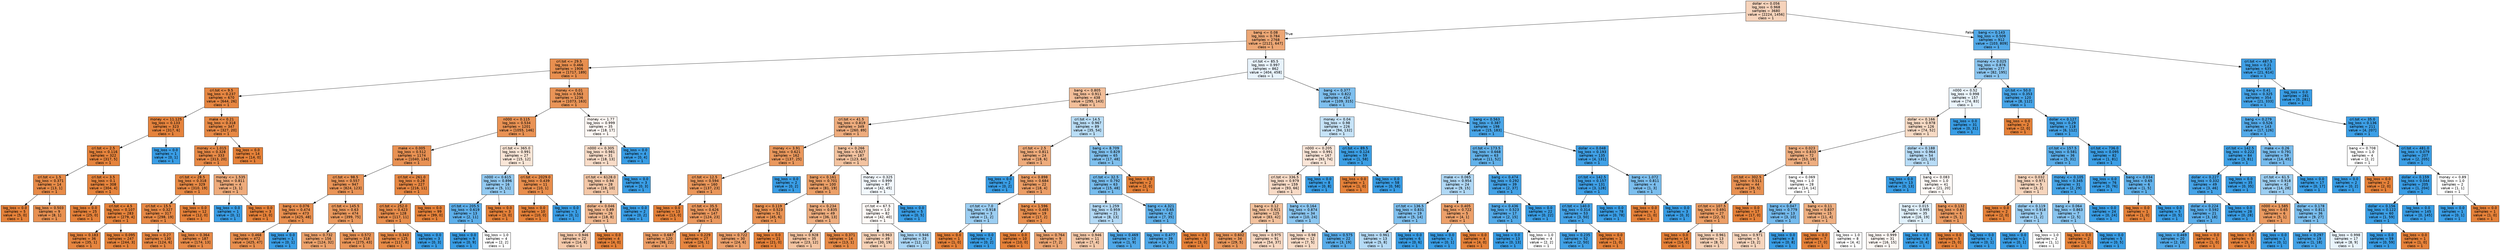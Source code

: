 digraph Tree {
node [shape=box, style="filled", color="black", fontname="helvetica"] ;
edge [fontname="helvetica"] ;
0 [label="dollar <= 0.056\nlog_loss = 0.968\nsamples = 3680\nvalue = [2224, 1456]\nclass = 1", fillcolor="#f6d3bb"] ;
1 [label="bang <= 0.08\nlog_loss = 0.784\nsamples = 2768\nvalue = [2121, 647]\nclass = 1", fillcolor="#eda775"] ;
0 -> 1 [labeldistance=2.5, labelangle=45, headlabel="True"] ;
2 [label="crl.tot <= 29.5\nlog_loss = 0.466\nsamples = 1906\nvalue = [1717, 189]\nclass = 1", fillcolor="#e88f4f"] ;
1 -> 2 ;
3 [label="crl.tot <= 9.5\nlog_loss = 0.237\nsamples = 670\nvalue = [644, 26]\nclass = 1", fillcolor="#e68641"] ;
2 -> 3 ;
4 [label="money <= 11.125\nlog_loss = 0.133\nsamples = 323\nvalue = [317, 6]\nclass = 1", fillcolor="#e5833d"] ;
3 -> 4 ;
5 [label="crl.tot <= 2.5\nlog_loss = 0.116\nsamples = 322\nvalue = [317, 5]\nclass = 1", fillcolor="#e5833c"] ;
4 -> 5 ;
6 [label="crl.tot <= 1.5\nlog_loss = 0.371\nsamples = 14\nvalue = [13, 1]\nclass = 1", fillcolor="#e78b48"] ;
5 -> 6 ;
7 [label="log_loss = 0.0\nsamples = 5\nvalue = [5, 0]\nclass = 1", fillcolor="#e58139"] ;
6 -> 7 ;
8 [label="log_loss = 0.503\nsamples = 9\nvalue = [8, 1]\nclass = 1", fillcolor="#e89152"] ;
6 -> 8 ;
9 [label="crl.tot <= 3.5\nlog_loss = 0.1\nsamples = 308\nvalue = [304, 4]\nclass = 1", fillcolor="#e5833c"] ;
5 -> 9 ;
10 [label="log_loss = 0.0\nsamples = 25\nvalue = [25, 0]\nclass = 1", fillcolor="#e58139"] ;
9 -> 10 ;
11 [label="crl.tot <= 4.5\nlog_loss = 0.107\nsamples = 283\nvalue = [279, 4]\nclass = 1", fillcolor="#e5833c"] ;
9 -> 11 ;
12 [label="log_loss = 0.183\nsamples = 36\nvalue = [35, 1]\nclass = 1", fillcolor="#e6853f"] ;
11 -> 12 ;
13 [label="log_loss = 0.095\nsamples = 247\nvalue = [244, 3]\nclass = 1", fillcolor="#e5833b"] ;
11 -> 13 ;
14 [label="log_loss = 0.0\nsamples = 1\nvalue = [0, 1]\nclass = 1", fillcolor="#399de5"] ;
4 -> 14 ;
15 [label="make <= 0.21\nlog_loss = 0.318\nsamples = 347\nvalue = [327, 20]\nclass = 1", fillcolor="#e78945"] ;
3 -> 15 ;
16 [label="money <= 1.015\nlog_loss = 0.328\nsamples = 333\nvalue = [313, 20]\nclass = 1", fillcolor="#e78946"] ;
15 -> 16 ;
17 [label="crl.tot <= 28.5\nlog_loss = 0.318\nsamples = 329\nvalue = [310, 19]\nclass = 1", fillcolor="#e78945"] ;
16 -> 17 ;
18 [label="crl.tot <= 15.5\nlog_loss = 0.327\nsamples = 317\nvalue = [298, 19]\nclass = 1", fillcolor="#e78946"] ;
17 -> 18 ;
19 [label="log_loss = 0.27\nsamples = 130\nvalue = [124, 6]\nclass = 1", fillcolor="#e68743"] ;
18 -> 19 ;
20 [label="log_loss = 0.364\nsamples = 187\nvalue = [174, 13]\nclass = 1", fillcolor="#e78a48"] ;
18 -> 20 ;
21 [label="log_loss = 0.0\nsamples = 12\nvalue = [12, 0]\nclass = 1", fillcolor="#e58139"] ;
17 -> 21 ;
22 [label="money <= 1.535\nlog_loss = 0.811\nsamples = 4\nvalue = [3, 1]\nclass = 1", fillcolor="#eeab7b"] ;
16 -> 22 ;
23 [label="log_loss = 0.0\nsamples = 1\nvalue = [0, 1]\nclass = 1", fillcolor="#399de5"] ;
22 -> 23 ;
24 [label="log_loss = 0.0\nsamples = 3\nvalue = [3, 0]\nclass = 1", fillcolor="#e58139"] ;
22 -> 24 ;
25 [label="log_loss = 0.0\nsamples = 14\nvalue = [14, 0]\nclass = 1", fillcolor="#e58139"] ;
15 -> 25 ;
26 [label="money <= 0.01\nlog_loss = 0.563\nsamples = 1236\nvalue = [1073, 163]\nclass = 1", fillcolor="#e99457"] ;
2 -> 26 ;
27 [label="n000 <= 0.115\nlog_loss = 0.534\nsamples = 1201\nvalue = [1055, 146]\nclass = 1", fillcolor="#e99254"] ;
26 -> 27 ;
28 [label="make <= 0.005\nlog_loss = 0.512\nsamples = 1174\nvalue = [1040, 134]\nclass = 1", fillcolor="#e89153"] ;
27 -> 28 ;
29 [label="crl.tot <= 98.5\nlog_loss = 0.557\nsamples = 947\nvalue = [824, 123]\nclass = 1", fillcolor="#e99457"] ;
28 -> 29 ;
30 [label="bang <= 0.076\nlog_loss = 0.474\nsamples = 473\nvalue = [425, 48]\nclass = 1", fillcolor="#e88f4f"] ;
29 -> 30 ;
31 [label="log_loss = 0.468\nsamples = 472\nvalue = [425, 47]\nclass = 1", fillcolor="#e88f4f"] ;
30 -> 31 ;
32 [label="log_loss = 0.0\nsamples = 1\nvalue = [0, 1]\nclass = 1", fillcolor="#399de5"] ;
30 -> 32 ;
33 [label="crl.tot <= 145.5\nlog_loss = 0.63\nsamples = 474\nvalue = [399, 75]\nclass = 1", fillcolor="#ea995e"] ;
29 -> 33 ;
34 [label="log_loss = 0.732\nsamples = 156\nvalue = [124, 32]\nclass = 1", fillcolor="#eca26c"] ;
33 -> 34 ;
35 [label="log_loss = 0.572\nsamples = 318\nvalue = [275, 43]\nclass = 1", fillcolor="#e99558"] ;
33 -> 35 ;
36 [label="crl.tot <= 261.0\nlog_loss = 0.28\nsamples = 227\nvalue = [216, 11]\nclass = 1", fillcolor="#e68743"] ;
28 -> 36 ;
37 [label="crl.tot <= 252.0\nlog_loss = 0.423\nsamples = 128\nvalue = [117, 11]\nclass = 1", fillcolor="#e78d4c"] ;
36 -> 37 ;
38 [label="log_loss = 0.343\nsamples = 125\nvalue = [117, 8]\nclass = 1", fillcolor="#e78a47"] ;
37 -> 38 ;
39 [label="log_loss = 0.0\nsamples = 3\nvalue = [0, 3]\nclass = 1", fillcolor="#399de5"] ;
37 -> 39 ;
40 [label="log_loss = 0.0\nsamples = 99\nvalue = [99, 0]\nclass = 1", fillcolor="#e58139"] ;
36 -> 40 ;
41 [label="crl.tot <= 365.0\nlog_loss = 0.991\nsamples = 27\nvalue = [15, 12]\nclass = 1", fillcolor="#fae6d7"] ;
27 -> 41 ;
42 [label="n000 <= 0.615\nlog_loss = 0.896\nsamples = 16\nvalue = [5, 11]\nclass = 1", fillcolor="#93caf1"] ;
41 -> 42 ;
43 [label="crl.tot <= 205.5\nlog_loss = 0.619\nsamples = 13\nvalue = [2, 11]\nclass = 1", fillcolor="#5dafea"] ;
42 -> 43 ;
44 [label="log_loss = 0.0\nsamples = 9\nvalue = [0, 9]\nclass = 1", fillcolor="#399de5"] ;
43 -> 44 ;
45 [label="log_loss = 1.0\nsamples = 4\nvalue = [2, 2]\nclass = 1", fillcolor="#ffffff"] ;
43 -> 45 ;
46 [label="log_loss = 0.0\nsamples = 3\nvalue = [3, 0]\nclass = 1", fillcolor="#e58139"] ;
42 -> 46 ;
47 [label="crl.tot <= 2029.0\nlog_loss = 0.439\nsamples = 11\nvalue = [10, 1]\nclass = 1", fillcolor="#e88e4d"] ;
41 -> 47 ;
48 [label="log_loss = 0.0\nsamples = 10\nvalue = [10, 0]\nclass = 1", fillcolor="#e58139"] ;
47 -> 48 ;
49 [label="log_loss = 0.0\nsamples = 1\nvalue = [0, 1]\nclass = 1", fillcolor="#399de5"] ;
47 -> 49 ;
50 [label="money <= 1.77\nlog_loss = 0.999\nsamples = 35\nvalue = [18, 17]\nclass = 1", fillcolor="#fef8f4"] ;
26 -> 50 ;
51 [label="n000 <= 0.305\nlog_loss = 0.981\nsamples = 31\nvalue = [18, 13]\nclass = 1", fillcolor="#f8dcc8"] ;
50 -> 51 ;
52 [label="crl.tot <= 6128.0\nlog_loss = 0.94\nsamples = 28\nvalue = [18, 10]\nclass = 1", fillcolor="#f3c7a7"] ;
51 -> 52 ;
53 [label="dollar <= 0.046\nlog_loss = 0.89\nsamples = 26\nvalue = [18, 8]\nclass = 1", fillcolor="#f1b991"] ;
52 -> 53 ;
54 [label="log_loss = 0.946\nsamples = 22\nvalue = [14, 8]\nclass = 1", fillcolor="#f4c9aa"] ;
53 -> 54 ;
55 [label="log_loss = 0.0\nsamples = 4\nvalue = [4, 0]\nclass = 1", fillcolor="#e58139"] ;
53 -> 55 ;
56 [label="log_loss = 0.0\nsamples = 2\nvalue = [0, 2]\nclass = 1", fillcolor="#399de5"] ;
52 -> 56 ;
57 [label="log_loss = 0.0\nsamples = 3\nvalue = [0, 3]\nclass = 1", fillcolor="#399de5"] ;
51 -> 57 ;
58 [label="log_loss = 0.0\nsamples = 4\nvalue = [0, 4]\nclass = 1", fillcolor="#399de5"] ;
50 -> 58 ;
59 [label="crl.tot <= 85.5\nlog_loss = 0.997\nsamples = 862\nvalue = [404, 458]\nclass = 1", fillcolor="#e8f3fc"] ;
1 -> 59 ;
60 [label="bang <= 0.805\nlog_loss = 0.911\nsamples = 438\nvalue = [295, 143]\nclass = 1", fillcolor="#f2be99"] ;
59 -> 60 ;
61 [label="crl.tot <= 41.5\nlog_loss = 0.819\nsamples = 349\nvalue = [260, 89]\nclass = 1", fillcolor="#eeac7d"] ;
60 -> 61 ;
62 [label="money <= 3.91\nlog_loss = 0.621\nsamples = 162\nvalue = [137, 25]\nclass = 1", fillcolor="#ea985d"] ;
61 -> 62 ;
63 [label="crl.tot <= 12.5\nlog_loss = 0.594\nsamples = 160\nvalue = [137, 23]\nclass = 1", fillcolor="#e9965a"] ;
62 -> 63 ;
64 [label="log_loss = 0.0\nsamples = 13\nvalue = [13, 0]\nclass = 1", fillcolor="#e58139"] ;
63 -> 64 ;
65 [label="crl.tot <= 35.5\nlog_loss = 0.626\nsamples = 147\nvalue = [124, 23]\nclass = 1", fillcolor="#ea985e"] ;
63 -> 65 ;
66 [label="log_loss = 0.687\nsamples = 120\nvalue = [98, 22]\nclass = 1", fillcolor="#eb9d65"] ;
65 -> 66 ;
67 [label="log_loss = 0.229\nsamples = 27\nvalue = [26, 1]\nclass = 1", fillcolor="#e68641"] ;
65 -> 67 ;
68 [label="log_loss = 0.0\nsamples = 2\nvalue = [0, 2]\nclass = 1", fillcolor="#399de5"] ;
62 -> 68 ;
69 [label="bang <= 0.266\nlog_loss = 0.927\nsamples = 187\nvalue = [123, 64]\nclass = 1", fillcolor="#f3c3a0"] ;
61 -> 69 ;
70 [label="bang <= 0.161\nlog_loss = 0.701\nsamples = 100\nvalue = [81, 19]\nclass = 1", fillcolor="#eb9f67"] ;
69 -> 70 ;
71 [label="bang <= 0.119\nlog_loss = 0.523\nsamples = 51\nvalue = [45, 6]\nclass = 1", fillcolor="#e89253"] ;
70 -> 71 ;
72 [label="log_loss = 0.722\nsamples = 30\nvalue = [24, 6]\nclass = 1", fillcolor="#eca06a"] ;
71 -> 72 ;
73 [label="log_loss = 0.0\nsamples = 21\nvalue = [21, 0]\nclass = 1", fillcolor="#e58139"] ;
71 -> 73 ;
74 [label="bang <= 0.234\nlog_loss = 0.835\nsamples = 49\nvalue = [36, 13]\nclass = 1", fillcolor="#eeae80"] ;
70 -> 74 ;
75 [label="log_loss = 0.928\nsamples = 35\nvalue = [23, 12]\nclass = 1", fillcolor="#f3c3a0"] ;
74 -> 75 ;
76 [label="log_loss = 0.371\nsamples = 14\nvalue = [13, 1]\nclass = 1", fillcolor="#e78b48"] ;
74 -> 76 ;
77 [label="money <= 0.325\nlog_loss = 0.999\nsamples = 87\nvalue = [42, 45]\nclass = 1", fillcolor="#f2f8fd"] ;
69 -> 77 ;
78 [label="crl.tot <= 67.5\nlog_loss = 1.0\nsamples = 82\nvalue = [42, 40]\nclass = 1", fillcolor="#fef9f6"] ;
77 -> 78 ;
79 [label="log_loss = 0.963\nsamples = 49\nvalue = [30, 19]\nclass = 1", fillcolor="#f5d1b6"] ;
78 -> 79 ;
80 [label="log_loss = 0.946\nsamples = 33\nvalue = [12, 21]\nclass = 1", fillcolor="#aad5f4"] ;
78 -> 80 ;
81 [label="log_loss = 0.0\nsamples = 5\nvalue = [0, 5]\nclass = 1", fillcolor="#399de5"] ;
77 -> 81 ;
82 [label="crl.tot <= 14.5\nlog_loss = 0.967\nsamples = 89\nvalue = [35, 54]\nclass = 1", fillcolor="#b9ddf6"] ;
60 -> 82 ;
83 [label="crl.tot <= 2.5\nlog_loss = 0.811\nsamples = 24\nvalue = [18, 6]\nclass = 1", fillcolor="#eeab7b"] ;
82 -> 83 ;
84 [label="log_loss = 0.0\nsamples = 2\nvalue = [0, 2]\nclass = 1", fillcolor="#399de5"] ;
83 -> 84 ;
85 [label="bang <= 0.898\nlog_loss = 0.684\nsamples = 22\nvalue = [18, 4]\nclass = 1", fillcolor="#eb9d65"] ;
83 -> 85 ;
86 [label="crl.tot <= 7.0\nlog_loss = 0.918\nsamples = 3\nvalue = [1, 2]\nclass = 1", fillcolor="#9ccef2"] ;
85 -> 86 ;
87 [label="log_loss = 0.0\nsamples = 1\nvalue = [1, 0]\nclass = 1", fillcolor="#e58139"] ;
86 -> 87 ;
88 [label="log_loss = 0.0\nsamples = 2\nvalue = [0, 2]\nclass = 1", fillcolor="#399de5"] ;
86 -> 88 ;
89 [label="bang <= 1.596\nlog_loss = 0.485\nsamples = 19\nvalue = [17, 2]\nclass = 1", fillcolor="#e89050"] ;
85 -> 89 ;
90 [label="log_loss = 0.0\nsamples = 10\nvalue = [10, 0]\nclass = 1", fillcolor="#e58139"] ;
89 -> 90 ;
91 [label="log_loss = 0.764\nsamples = 9\nvalue = [7, 2]\nclass = 1", fillcolor="#eca572"] ;
89 -> 91 ;
92 [label="bang <= 8.709\nlog_loss = 0.829\nsamples = 65\nvalue = [17, 48]\nclass = 1", fillcolor="#7fc0ee"] ;
82 -> 92 ;
93 [label="crl.tot <= 32.5\nlog_loss = 0.792\nsamples = 63\nvalue = [15, 48]\nclass = 1", fillcolor="#77bced"] ;
92 -> 93 ;
94 [label="bang <= 1.259\nlog_loss = 0.959\nsamples = 21\nvalue = [8, 13]\nclass = 1", fillcolor="#b3d9f5"] ;
93 -> 94 ;
95 [label="log_loss = 0.946\nsamples = 11\nvalue = [7, 4]\nclass = 1", fillcolor="#f4c9aa"] ;
94 -> 95 ;
96 [label="log_loss = 0.469\nsamples = 10\nvalue = [1, 9]\nclass = 1", fillcolor="#4fa8e8"] ;
94 -> 96 ;
97 [label="bang <= 4.321\nlog_loss = 0.65\nsamples = 42\nvalue = [7, 35]\nclass = 1", fillcolor="#61b1ea"] ;
93 -> 97 ;
98 [label="log_loss = 0.477\nsamples = 39\nvalue = [4, 35]\nclass = 1", fillcolor="#50a8e8"] ;
97 -> 98 ;
99 [label="log_loss = 0.0\nsamples = 3\nvalue = [3, 0]\nclass = 1", fillcolor="#e58139"] ;
97 -> 99 ;
100 [label="log_loss = 0.0\nsamples = 2\nvalue = [2, 0]\nclass = 1", fillcolor="#e58139"] ;
92 -> 100 ;
101 [label="bang <= 0.377\nlog_loss = 0.822\nsamples = 424\nvalue = [109, 315]\nclass = 1", fillcolor="#7ebfee"] ;
59 -> 101 ;
102 [label="money <= 0.04\nlog_loss = 0.98\nsamples = 226\nvalue = [94, 132]\nclass = 1", fillcolor="#c6e3f8"] ;
101 -> 102 ;
103 [label="n000 <= 0.205\nlog_loss = 0.991\nsamples = 167\nvalue = [93, 74]\nclass = 1", fillcolor="#fae5d7"] ;
102 -> 103 ;
104 [label="crl.tot <= 336.5\nlog_loss = 0.979\nsamples = 159\nvalue = [93, 66]\nclass = 1", fillcolor="#f7dac6"] ;
103 -> 104 ;
105 [label="bang <= 0.12\nlog_loss = 0.921\nsamples = 125\nvalue = [83, 42]\nclass = 1", fillcolor="#f2c19d"] ;
104 -> 105 ;
106 [label="log_loss = 0.602\nsamples = 34\nvalue = [29, 5]\nclass = 1", fillcolor="#e9975b"] ;
105 -> 106 ;
107 [label="log_loss = 0.975\nsamples = 91\nvalue = [54, 37]\nclass = 1", fillcolor="#f7d7c1"] ;
105 -> 107 ;
108 [label="bang <= 0.164\nlog_loss = 0.874\nsamples = 34\nvalue = [10, 24]\nclass = 1", fillcolor="#8bc6f0"] ;
104 -> 108 ;
109 [label="log_loss = 0.98\nsamples = 12\nvalue = [7, 5]\nclass = 1", fillcolor="#f8dbc6"] ;
108 -> 109 ;
110 [label="log_loss = 0.575\nsamples = 22\nvalue = [3, 19]\nclass = 1", fillcolor="#58ace9"] ;
108 -> 110 ;
111 [label="log_loss = 0.0\nsamples = 8\nvalue = [0, 8]\nclass = 1", fillcolor="#399de5"] ;
103 -> 111 ;
112 [label="crl.tot <= 89.5\nlog_loss = 0.124\nsamples = 59\nvalue = [1, 58]\nclass = 1", fillcolor="#3c9fe5"] ;
102 -> 112 ;
113 [label="log_loss = 0.0\nsamples = 1\nvalue = [1, 0]\nclass = 1", fillcolor="#e58139"] ;
112 -> 113 ;
114 [label="log_loss = 0.0\nsamples = 58\nvalue = [0, 58]\nclass = 1", fillcolor="#399de5"] ;
112 -> 114 ;
115 [label="bang <= 0.563\nlog_loss = 0.387\nsamples = 198\nvalue = [15, 183]\nclass = 1", fillcolor="#49a5e7"] ;
101 -> 115 ;
116 [label="crl.tot <= 173.5\nlog_loss = 0.668\nsamples = 63\nvalue = [11, 52]\nclass = 1", fillcolor="#63b2ea"] ;
115 -> 116 ;
117 [label="make <= 0.065\nlog_loss = 0.954\nsamples = 24\nvalue = [9, 15]\nclass = 1", fillcolor="#b0d8f5"] ;
116 -> 117 ;
118 [label="crl.tot <= 136.5\nlog_loss = 0.831\nsamples = 19\nvalue = [5, 14]\nclass = 1", fillcolor="#80c0ee"] ;
117 -> 118 ;
119 [label="log_loss = 0.961\nsamples = 13\nvalue = [5, 8]\nclass = 1", fillcolor="#b5daf5"] ;
118 -> 119 ;
120 [label="log_loss = 0.0\nsamples = 6\nvalue = [0, 6]\nclass = 1", fillcolor="#399de5"] ;
118 -> 120 ;
121 [label="bang <= 0.405\nlog_loss = 0.722\nsamples = 5\nvalue = [4, 1]\nclass = 1", fillcolor="#eca06a"] ;
117 -> 121 ;
122 [label="log_loss = 0.0\nsamples = 1\nvalue = [0, 1]\nclass = 1", fillcolor="#399de5"] ;
121 -> 122 ;
123 [label="log_loss = 0.0\nsamples = 4\nvalue = [4, 0]\nclass = 1", fillcolor="#e58139"] ;
121 -> 123 ;
124 [label="bang <= 0.474\nlog_loss = 0.292\nsamples = 39\nvalue = [2, 37]\nclass = 1", fillcolor="#44a2e6"] ;
116 -> 124 ;
125 [label="bang <= 0.436\nlog_loss = 0.523\nsamples = 17\nvalue = [2, 15]\nclass = 1", fillcolor="#53aae8"] ;
124 -> 125 ;
126 [label="log_loss = 0.0\nsamples = 13\nvalue = [0, 13]\nclass = 1", fillcolor="#399de5"] ;
125 -> 126 ;
127 [label="log_loss = 1.0\nsamples = 4\nvalue = [2, 2]\nclass = 1", fillcolor="#ffffff"] ;
125 -> 127 ;
128 [label="log_loss = 0.0\nsamples = 22\nvalue = [0, 22]\nclass = 1", fillcolor="#399de5"] ;
124 -> 128 ;
129 [label="dollar <= 0.048\nlog_loss = 0.193\nsamples = 135\nvalue = [4, 131]\nclass = 1", fillcolor="#3fa0e6"] ;
115 -> 129 ;
130 [label="crl.tot <= 142.5\nlog_loss = 0.157\nsamples = 131\nvalue = [3, 128]\nclass = 1", fillcolor="#3e9fe6"] ;
129 -> 130 ;
131 [label="crl.tot <= 140.0\nlog_loss = 0.314\nsamples = 53\nvalue = [3, 50]\nclass = 1", fillcolor="#45a3e7"] ;
130 -> 131 ;
132 [label="log_loss = 0.235\nsamples = 52\nvalue = [2, 50]\nclass = 1", fillcolor="#41a1e6"] ;
131 -> 132 ;
133 [label="log_loss = 0.0\nsamples = 1\nvalue = [1, 0]\nclass = 1", fillcolor="#e58139"] ;
131 -> 133 ;
134 [label="log_loss = 0.0\nsamples = 78\nvalue = [0, 78]\nclass = 1", fillcolor="#399de5"] ;
130 -> 134 ;
135 [label="bang <= 1.072\nlog_loss = 0.811\nsamples = 4\nvalue = [1, 3]\nclass = 1", fillcolor="#7bbeee"] ;
129 -> 135 ;
136 [label="log_loss = 0.0\nsamples = 1\nvalue = [1, 0]\nclass = 1", fillcolor="#e58139"] ;
135 -> 136 ;
137 [label="log_loss = 0.0\nsamples = 3\nvalue = [0, 3]\nclass = 1", fillcolor="#399de5"] ;
135 -> 137 ;
138 [label="bang <= 0.143\nlog_loss = 0.509\nsamples = 912\nvalue = [103, 809]\nclass = 1", fillcolor="#52a9e8"] ;
0 -> 138 [labeldistance=2.5, labelangle=-45, headlabel="False"] ;
139 [label="money <= 0.025\nlog_loss = 0.876\nsamples = 277\nvalue = [82, 195]\nclass = 1", fillcolor="#8cc6f0"] ;
138 -> 139 ;
140 [label="n000 <= 0.52\nlog_loss = 0.998\nsamples = 157\nvalue = [74, 83]\nclass = 1", fillcolor="#eaf4fc"] ;
139 -> 140 ;
141 [label="dollar <= 0.166\nlog_loss = 0.978\nsamples = 126\nvalue = [74, 52]\nclass = 1", fillcolor="#f7dac4"] ;
140 -> 141 ;
142 [label="bang <= 0.023\nlog_loss = 0.833\nsamples = 72\nvalue = [53, 19]\nclass = 1", fillcolor="#eeae80"] ;
141 -> 142 ;
143 [label="crl.tot <= 302.5\nlog_loss = 0.511\nsamples = 44\nvalue = [39, 5]\nclass = 1", fillcolor="#e89152"] ;
142 -> 143 ;
144 [label="crl.tot <= 107.5\nlog_loss = 0.691\nsamples = 27\nvalue = [22, 5]\nclass = 1", fillcolor="#eb9e66"] ;
143 -> 144 ;
145 [label="log_loss = 0.0\nsamples = 14\nvalue = [14, 0]\nclass = 1", fillcolor="#e58139"] ;
144 -> 145 ;
146 [label="log_loss = 0.961\nsamples = 13\nvalue = [8, 5]\nclass = 1", fillcolor="#f5d0b5"] ;
144 -> 146 ;
147 [label="log_loss = 0.0\nsamples = 17\nvalue = [17, 0]\nclass = 1", fillcolor="#e58139"] ;
143 -> 147 ;
148 [label="bang <= 0.069\nlog_loss = 1.0\nsamples = 28\nvalue = [14, 14]\nclass = 1", fillcolor="#ffffff"] ;
142 -> 148 ;
149 [label="bang <= 0.047\nlog_loss = 0.779\nsamples = 13\nvalue = [3, 10]\nclass = 1", fillcolor="#74baed"] ;
148 -> 149 ;
150 [label="log_loss = 0.971\nsamples = 5\nvalue = [3, 2]\nclass = 1", fillcolor="#f6d5bd"] ;
149 -> 150 ;
151 [label="log_loss = 0.0\nsamples = 8\nvalue = [0, 8]\nclass = 1", fillcolor="#399de5"] ;
149 -> 151 ;
152 [label="bang <= 0.11\nlog_loss = 0.837\nsamples = 15\nvalue = [11, 4]\nclass = 1", fillcolor="#eeaf81"] ;
148 -> 152 ;
153 [label="log_loss = 0.0\nsamples = 7\nvalue = [7, 0]\nclass = 1", fillcolor="#e58139"] ;
152 -> 153 ;
154 [label="log_loss = 1.0\nsamples = 8\nvalue = [4, 4]\nclass = 1", fillcolor="#ffffff"] ;
152 -> 154 ;
155 [label="dollar <= 0.188\nlog_loss = 0.964\nsamples = 54\nvalue = [21, 33]\nclass = 1", fillcolor="#b7dbf6"] ;
141 -> 155 ;
156 [label="log_loss = 0.0\nsamples = 13\nvalue = [0, 13]\nclass = 1", fillcolor="#399de5"] ;
155 -> 156 ;
157 [label="bang <= 0.083\nlog_loss = 1.0\nsamples = 41\nvalue = [21, 20]\nclass = 1", fillcolor="#fef9f6"] ;
155 -> 157 ;
158 [label="bang <= 0.015\nlog_loss = 0.995\nsamples = 35\nvalue = [16, 19]\nclass = 1", fillcolor="#e0f0fb"] ;
157 -> 158 ;
159 [label="log_loss = 0.999\nsamples = 31\nvalue = [16, 15]\nclass = 1", fillcolor="#fdf7f3"] ;
158 -> 159 ;
160 [label="log_loss = 0.0\nsamples = 4\nvalue = [0, 4]\nclass = 1", fillcolor="#399de5"] ;
158 -> 160 ;
161 [label="bang <= 0.132\nlog_loss = 0.65\nsamples = 6\nvalue = [5, 1]\nclass = 1", fillcolor="#ea9a61"] ;
157 -> 161 ;
162 [label="log_loss = 0.0\nsamples = 5\nvalue = [5, 0]\nclass = 1", fillcolor="#e58139"] ;
161 -> 162 ;
163 [label="log_loss = 0.0\nsamples = 1\nvalue = [0, 1]\nclass = 1", fillcolor="#399de5"] ;
161 -> 163 ;
164 [label="log_loss = 0.0\nsamples = 31\nvalue = [0, 31]\nclass = 1", fillcolor="#399de5"] ;
140 -> 164 ;
165 [label="crl.tot <= 50.0\nlog_loss = 0.353\nsamples = 120\nvalue = [8, 112]\nclass = 1", fillcolor="#47a4e7"] ;
139 -> 165 ;
166 [label="log_loss = 0.0\nsamples = 2\nvalue = [2, 0]\nclass = 1", fillcolor="#e58139"] ;
165 -> 166 ;
167 [label="dollar <= 0.127\nlog_loss = 0.29\nsamples = 118\nvalue = [6, 112]\nclass = 1", fillcolor="#44a2e6"] ;
165 -> 167 ;
168 [label="crl.tot <= 157.5\nlog_loss = 0.581\nsamples = 36\nvalue = [5, 31]\nclass = 1", fillcolor="#59ade9"] ;
167 -> 168 ;
169 [label="bang <= 0.032\nlog_loss = 0.971\nsamples = 5\nvalue = [3, 2]\nclass = 1", fillcolor="#f6d5bd"] ;
168 -> 169 ;
170 [label="log_loss = 0.0\nsamples = 2\nvalue = [2, 0]\nclass = 1", fillcolor="#e58139"] ;
169 -> 170 ;
171 [label="dollar <= 0.119\nlog_loss = 0.918\nsamples = 3\nvalue = [1, 2]\nclass = 1", fillcolor="#9ccef2"] ;
169 -> 171 ;
172 [label="log_loss = 0.0\nsamples = 1\nvalue = [0, 1]\nclass = 1", fillcolor="#399de5"] ;
171 -> 172 ;
173 [label="log_loss = 1.0\nsamples = 2\nvalue = [1, 1]\nclass = 1", fillcolor="#ffffff"] ;
171 -> 173 ;
174 [label="money <= 0.105\nlog_loss = 0.345\nsamples = 31\nvalue = [2, 29]\nclass = 1", fillcolor="#47a4e7"] ;
168 -> 174 ;
175 [label="bang <= 0.064\nlog_loss = 0.863\nsamples = 7\nvalue = [2, 5]\nclass = 1", fillcolor="#88c4ef"] ;
174 -> 175 ;
176 [label="log_loss = 0.0\nsamples = 2\nvalue = [2, 0]\nclass = 1", fillcolor="#e58139"] ;
175 -> 176 ;
177 [label="log_loss = 0.0\nsamples = 5\nvalue = [0, 5]\nclass = 1", fillcolor="#399de5"] ;
175 -> 177 ;
178 [label="log_loss = 0.0\nsamples = 24\nvalue = [0, 24]\nclass = 1", fillcolor="#399de5"] ;
174 -> 178 ;
179 [label="crl.tot <= 736.0\nlog_loss = 0.095\nsamples = 82\nvalue = [1, 81]\nclass = 1", fillcolor="#3b9ee5"] ;
167 -> 179 ;
180 [label="log_loss = 0.0\nsamples = 76\nvalue = [0, 76]\nclass = 1", fillcolor="#399de5"] ;
179 -> 180 ;
181 [label="bang <= 0.034\nlog_loss = 0.65\nsamples = 6\nvalue = [1, 5]\nclass = 1", fillcolor="#61b1ea"] ;
179 -> 181 ;
182 [label="log_loss = 0.0\nsamples = 1\nvalue = [1, 0]\nclass = 1", fillcolor="#e58139"] ;
181 -> 182 ;
183 [label="log_loss = 0.0\nsamples = 5\nvalue = [0, 5]\nclass = 1", fillcolor="#399de5"] ;
181 -> 183 ;
184 [label="crl.tot <= 487.5\nlog_loss = 0.21\nsamples = 635\nvalue = [21, 614]\nclass = 1", fillcolor="#40a0e6"] ;
138 -> 184 ;
185 [label="bang <= 0.41\nlog_loss = 0.325\nsamples = 354\nvalue = [21, 333]\nclass = 1", fillcolor="#45a3e7"] ;
184 -> 185 ;
186 [label="bang <= 0.279\nlog_loss = 0.526\nsamples = 143\nvalue = [17, 126]\nclass = 1", fillcolor="#54aae9"] ;
185 -> 186 ;
187 [label="crl.tot <= 142.5\nlog_loss = 0.222\nsamples = 84\nvalue = [3, 81]\nclass = 1", fillcolor="#40a1e6"] ;
186 -> 187 ;
188 [label="dollar <= 0.227\nlog_loss = 0.332\nsamples = 49\nvalue = [3, 46]\nclass = 1", fillcolor="#46a3e7"] ;
187 -> 188 ;
189 [label="dollar <= 0.224\nlog_loss = 0.592\nsamples = 21\nvalue = [3, 18]\nclass = 1", fillcolor="#5aade9"] ;
188 -> 189 ;
190 [label="log_loss = 0.469\nsamples = 20\nvalue = [2, 18]\nclass = 1", fillcolor="#4fa8e8"] ;
189 -> 190 ;
191 [label="log_loss = 0.0\nsamples = 1\nvalue = [1, 0]\nclass = 1", fillcolor="#e58139"] ;
189 -> 191 ;
192 [label="log_loss = 0.0\nsamples = 28\nvalue = [0, 28]\nclass = 1", fillcolor="#399de5"] ;
188 -> 192 ;
193 [label="log_loss = 0.0\nsamples = 35\nvalue = [0, 35]\nclass = 1", fillcolor="#399de5"] ;
187 -> 193 ;
194 [label="make <= 0.26\nlog_loss = 0.791\nsamples = 59\nvalue = [14, 45]\nclass = 1", fillcolor="#77bbed"] ;
186 -> 194 ;
195 [label="crl.tot <= 61.5\nlog_loss = 0.918\nsamples = 42\nvalue = [14, 28]\nclass = 1", fillcolor="#9ccef2"] ;
194 -> 195 ;
196 [label="n000 <= 1.585\nlog_loss = 0.65\nsamples = 6\nvalue = [5, 1]\nclass = 1", fillcolor="#ea9a61"] ;
195 -> 196 ;
197 [label="log_loss = 0.0\nsamples = 5\nvalue = [5, 0]\nclass = 1", fillcolor="#e58139"] ;
196 -> 197 ;
198 [label="log_loss = 0.0\nsamples = 1\nvalue = [0, 1]\nclass = 1", fillcolor="#399de5"] ;
196 -> 198 ;
199 [label="dollar <= 0.178\nlog_loss = 0.811\nsamples = 36\nvalue = [9, 27]\nclass = 1", fillcolor="#7bbeee"] ;
195 -> 199 ;
200 [label="log_loss = 0.297\nsamples = 19\nvalue = [1, 18]\nclass = 1", fillcolor="#44a2e6"] ;
199 -> 200 ;
201 [label="log_loss = 0.998\nsamples = 17\nvalue = [8, 9]\nclass = 1", fillcolor="#e9f4fc"] ;
199 -> 201 ;
202 [label="log_loss = 0.0\nsamples = 17\nvalue = [0, 17]\nclass = 1", fillcolor="#399de5"] ;
194 -> 202 ;
203 [label="crl.tot <= 35.0\nlog_loss = 0.136\nsamples = 211\nvalue = [4, 207]\nclass = 1", fillcolor="#3d9fe6"] ;
185 -> 203 ;
204 [label="bang <= 0.708\nlog_loss = 1.0\nsamples = 4\nvalue = [2, 2]\nclass = 1", fillcolor="#ffffff"] ;
203 -> 204 ;
205 [label="log_loss = 0.0\nsamples = 2\nvalue = [0, 2]\nclass = 1", fillcolor="#399de5"] ;
204 -> 205 ;
206 [label="log_loss = 0.0\nsamples = 2\nvalue = [2, 0]\nclass = 1", fillcolor="#e58139"] ;
204 -> 206 ;
207 [label="crl.tot <= 481.0\nlog_loss = 0.079\nsamples = 207\nvalue = [2, 205]\nclass = 1", fillcolor="#3b9ee5"] ;
203 -> 207 ;
208 [label="dollar <= 0.159\nlog_loss = 0.044\nsamples = 205\nvalue = [1, 204]\nclass = 1", fillcolor="#3a9de5"] ;
207 -> 208 ;
209 [label="dollar <= 0.156\nlog_loss = 0.122\nsamples = 60\nvalue = [1, 59]\nclass = 1", fillcolor="#3c9fe5"] ;
208 -> 209 ;
210 [label="log_loss = 0.0\nsamples = 59\nvalue = [0, 59]\nclass = 1", fillcolor="#399de5"] ;
209 -> 210 ;
211 [label="log_loss = 0.0\nsamples = 1\nvalue = [1, 0]\nclass = 1", fillcolor="#e58139"] ;
209 -> 211 ;
212 [label="log_loss = 0.0\nsamples = 145\nvalue = [0, 145]\nclass = 1", fillcolor="#399de5"] ;
208 -> 212 ;
213 [label="money <= 0.89\nlog_loss = 1.0\nsamples = 2\nvalue = [1, 1]\nclass = 1", fillcolor="#ffffff"] ;
207 -> 213 ;
214 [label="log_loss = 0.0\nsamples = 1\nvalue = [0, 1]\nclass = 1", fillcolor="#399de5"] ;
213 -> 214 ;
215 [label="log_loss = 0.0\nsamples = 1\nvalue = [1, 0]\nclass = 1", fillcolor="#e58139"] ;
213 -> 215 ;
216 [label="log_loss = 0.0\nsamples = 281\nvalue = [0, 281]\nclass = 1", fillcolor="#399de5"] ;
184 -> 216 ;
}